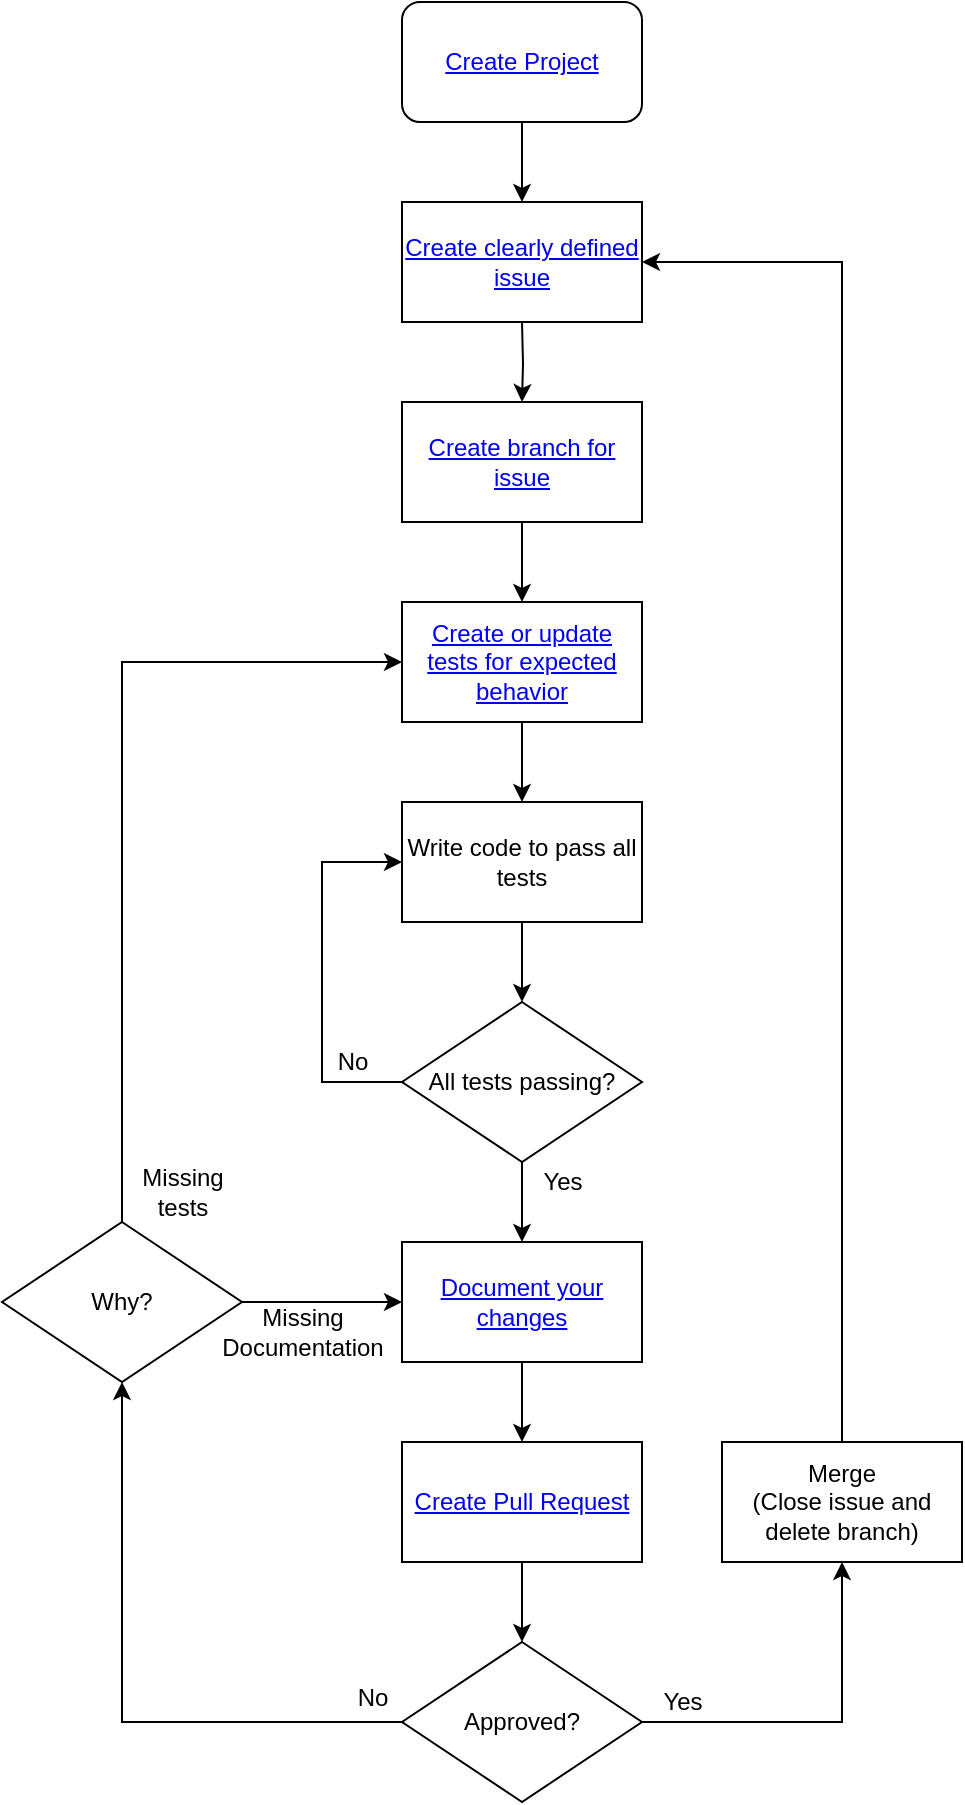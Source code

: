 <mxfile version="17.4.2"><diagram id="MbYvRow2B98AmSBpjfeu" name="Page-1"><mxGraphModel dx="870" dy="604" grid="1" gridSize="10" guides="1" tooltips="1" connect="1" arrows="1" fold="1" page="1" pageScale="1" pageWidth="827" pageHeight="1169" math="0" shadow="0"><root><mxCell id="0"/><mxCell id="1" parent="0"/><mxCell id="9E7tfyAmBkA2O0s0ow4p-5" value="" style="edgeStyle=orthogonalEdgeStyle;rounded=0;orthogonalLoop=1;jettySize=auto;html=1;" edge="1" parent="1" target="9E7tfyAmBkA2O0s0ow4p-3"><mxGeometry relative="1" as="geometry"><mxPoint x="300" y="200" as="sourcePoint"/></mxGeometry></mxCell><mxCell id="9E7tfyAmBkA2O0s0ow4p-7" value="" style="edgeStyle=orthogonalEdgeStyle;rounded=0;orthogonalLoop=1;jettySize=auto;html=1;" edge="1" parent="1" source="9E7tfyAmBkA2O0s0ow4p-3" target="9E7tfyAmBkA2O0s0ow4p-6"><mxGeometry relative="1" as="geometry"/></mxCell><mxCell id="9E7tfyAmBkA2O0s0ow4p-3" value="&lt;a href=&quot;#version-control&quot;&gt;Create branch for issue&lt;/a&gt;" style="rounded=0;whiteSpace=wrap;html=1;" vertex="1" parent="1"><mxGeometry x="240" y="240" width="120" height="60" as="geometry"/></mxCell><mxCell id="9E7tfyAmBkA2O0s0ow4p-9" value="" style="edgeStyle=orthogonalEdgeStyle;rounded=0;orthogonalLoop=1;jettySize=auto;html=1;" edge="1" parent="1" source="9E7tfyAmBkA2O0s0ow4p-6"><mxGeometry relative="1" as="geometry"><mxPoint x="300" y="440" as="targetPoint"/></mxGeometry></mxCell><mxCell id="9E7tfyAmBkA2O0s0ow4p-6" value="&lt;a href=&quot;#testing&quot;&gt;Create or update tests for expected behavior&lt;/a&gt;" style="rounded=0;whiteSpace=wrap;html=1;" vertex="1" parent="1"><mxGeometry x="240" y="340" width="120" height="60" as="geometry"/></mxCell><mxCell id="9E7tfyAmBkA2O0s0ow4p-18" value="" style="edgeStyle=orthogonalEdgeStyle;rounded=0;orthogonalLoop=1;jettySize=auto;html=1;" edge="1" parent="1" source="9E7tfyAmBkA2O0s0ow4p-15" target="9E7tfyAmBkA2O0s0ow4p-17"><mxGeometry relative="1" as="geometry"/></mxCell><mxCell id="9E7tfyAmBkA2O0s0ow4p-15" value="&lt;div&gt;&lt;a href=&quot;#version-control&quot;&gt;Create Pull Request&lt;/a&gt;&lt;/div&gt;" style="whiteSpace=wrap;html=1;" vertex="1" parent="1"><mxGeometry x="240" y="760" width="120" height="60" as="geometry"/></mxCell><mxCell id="9E7tfyAmBkA2O0s0ow4p-59" style="edgeStyle=orthogonalEdgeStyle;rounded=0;orthogonalLoop=1;jettySize=auto;html=1;entryX=0.5;entryY=1;entryDx=0;entryDy=0;" edge="1" parent="1" source="9E7tfyAmBkA2O0s0ow4p-17" target="9E7tfyAmBkA2O0s0ow4p-58"><mxGeometry relative="1" as="geometry"/></mxCell><mxCell id="9E7tfyAmBkA2O0s0ow4p-17" value="&lt;div&gt;Approved?&lt;/div&gt;" style="rhombus;whiteSpace=wrap;html=1;" vertex="1" parent="1"><mxGeometry x="240" y="860" width="120" height="80" as="geometry"/></mxCell><mxCell id="9E7tfyAmBkA2O0s0ow4p-27" value="Merge&lt;br&gt;(Close issue and delete branch)" style="rounded=0;whiteSpace=wrap;html=1;" vertex="1" parent="1"><mxGeometry x="400" y="760" width="120" height="60" as="geometry"/></mxCell><mxCell id="9E7tfyAmBkA2O0s0ow4p-44" value="" style="edgeStyle=orthogonalEdgeStyle;rounded=0;orthogonalLoop=1;jettySize=auto;html=1;" edge="1" parent="1" source="9E7tfyAmBkA2O0s0ow4p-42" target="9E7tfyAmBkA2O0s0ow4p-43"><mxGeometry relative="1" as="geometry"/></mxCell><mxCell id="9E7tfyAmBkA2O0s0ow4p-42" value="Write code to pass all tests" style="rounded=0;whiteSpace=wrap;html=1;" vertex="1" parent="1"><mxGeometry x="240" y="440" width="120" height="60" as="geometry"/></mxCell><mxCell id="9E7tfyAmBkA2O0s0ow4p-52" value="" style="edgeStyle=orthogonalEdgeStyle;rounded=0;orthogonalLoop=1;jettySize=auto;html=1;" edge="1" parent="1" source="9E7tfyAmBkA2O0s0ow4p-43" target="9E7tfyAmBkA2O0s0ow4p-51"><mxGeometry relative="1" as="geometry"/></mxCell><mxCell id="9E7tfyAmBkA2O0s0ow4p-43" value="All tests passing?" style="rhombus;whiteSpace=wrap;html=1;" vertex="1" parent="1"><mxGeometry x="240" y="540" width="120" height="80" as="geometry"/></mxCell><mxCell id="9E7tfyAmBkA2O0s0ow4p-47" value="" style="endArrow=classic;html=1;rounded=0;exitX=0;exitY=0.5;exitDx=0;exitDy=0;entryX=0;entryY=0.5;entryDx=0;entryDy=0;startArrow=none;" edge="1" parent="1" source="9E7tfyAmBkA2O0s0ow4p-48" target="9E7tfyAmBkA2O0s0ow4p-42"><mxGeometry width="50" height="50" relative="1" as="geometry"><mxPoint x="230" y="630" as="sourcePoint"/><mxPoint x="280" y="580" as="targetPoint"/><Array as="points"><mxPoint x="200" y="510"/><mxPoint x="200" y="470"/></Array></mxGeometry></mxCell><mxCell id="9E7tfyAmBkA2O0s0ow4p-48" value="&lt;div&gt;No&lt;/div&gt;" style="text;html=1;align=center;verticalAlign=middle;resizable=0;points=[];autosize=1;strokeColor=none;fillColor=none;" vertex="1" parent="1"><mxGeometry x="200" y="560" width="30" height="20" as="geometry"/></mxCell><mxCell id="9E7tfyAmBkA2O0s0ow4p-49" value="" style="endArrow=none;html=1;rounded=0;exitX=0;exitY=0.5;exitDx=0;exitDy=0;entryX=0;entryY=0.5;entryDx=0;entryDy=0;" edge="1" parent="1" source="9E7tfyAmBkA2O0s0ow4p-43" target="9E7tfyAmBkA2O0s0ow4p-48"><mxGeometry width="50" height="50" relative="1" as="geometry"><mxPoint x="240" y="580" as="sourcePoint"/><mxPoint x="240" y="470" as="targetPoint"/><Array as="points"><mxPoint x="200" y="580"/></Array></mxGeometry></mxCell><mxCell id="9E7tfyAmBkA2O0s0ow4p-54" value="" style="edgeStyle=orthogonalEdgeStyle;rounded=0;orthogonalLoop=1;jettySize=auto;html=1;" edge="1" parent="1" source="9E7tfyAmBkA2O0s0ow4p-51" target="9E7tfyAmBkA2O0s0ow4p-15"><mxGeometry relative="1" as="geometry"/></mxCell><mxCell id="9E7tfyAmBkA2O0s0ow4p-51" value="&lt;a href=&quot;#documentation&quot;&gt;Document your changes&lt;/a&gt;" style="rounded=0;whiteSpace=wrap;html=1;fontStyle=0" vertex="1" parent="1"><mxGeometry x="240" y="660" width="120" height="60" as="geometry"/></mxCell><mxCell id="9E7tfyAmBkA2O0s0ow4p-31" value="&lt;div&gt;Yes&lt;/div&gt;" style="text;html=1;align=center;verticalAlign=middle;resizable=0;points=[];autosize=1;strokeColor=none;fillColor=none;" vertex="1" parent="1"><mxGeometry x="360" y="880" width="40" height="20" as="geometry"/></mxCell><mxCell id="9E7tfyAmBkA2O0s0ow4p-56" value="" style="endArrow=classic;html=1;rounded=0;exitX=1;exitY=0.5;exitDx=0;exitDy=0;entryX=0.5;entryY=1;entryDx=0;entryDy=0;" edge="1" parent="1" source="9E7tfyAmBkA2O0s0ow4p-17" target="9E7tfyAmBkA2O0s0ow4p-27"><mxGeometry width="50" height="50" relative="1" as="geometry"><mxPoint x="410" y="980" as="sourcePoint"/><mxPoint x="460" y="930" as="targetPoint"/><Array as="points"><mxPoint x="460" y="900"/></Array></mxGeometry></mxCell><mxCell id="9E7tfyAmBkA2O0s0ow4p-57" value="" style="endArrow=classic;html=1;rounded=0;exitX=0.5;exitY=0;exitDx=0;exitDy=0;entryX=1;entryY=0.5;entryDx=0;entryDy=0;" edge="1" parent="1" source="9E7tfyAmBkA2O0s0ow4p-27" target="9E7tfyAmBkA2O0s0ow4p-73"><mxGeometry width="50" height="50" relative="1" as="geometry"><mxPoint x="550" y="650" as="sourcePoint"/><mxPoint x="360.0" y="70" as="targetPoint"/><Array as="points"><mxPoint x="460" y="170"/></Array></mxGeometry></mxCell><mxCell id="9E7tfyAmBkA2O0s0ow4p-62" value="" style="edgeStyle=orthogonalEdgeStyle;rounded=0;orthogonalLoop=1;jettySize=auto;html=1;" edge="1" parent="1" source="9E7tfyAmBkA2O0s0ow4p-58" target="9E7tfyAmBkA2O0s0ow4p-51"><mxGeometry relative="1" as="geometry"/></mxCell><mxCell id="9E7tfyAmBkA2O0s0ow4p-58" value="Why?" style="rhombus;whiteSpace=wrap;html=1;" vertex="1" parent="1"><mxGeometry x="40" y="650" width="120" height="80" as="geometry"/></mxCell><mxCell id="9E7tfyAmBkA2O0s0ow4p-63" value="&lt;div&gt;Missing&lt;br&gt;Documentation&lt;br&gt;&lt;/div&gt;" style="text;html=1;align=center;verticalAlign=middle;resizable=0;points=[];autosize=1;strokeColor=none;fillColor=none;" vertex="1" parent="1"><mxGeometry x="140" y="690" width="100" height="30" as="geometry"/></mxCell><mxCell id="9E7tfyAmBkA2O0s0ow4p-69" value="Missing&lt;br&gt;tests" style="text;html=1;align=center;verticalAlign=middle;resizable=0;points=[];autosize=1;strokeColor=none;fillColor=none;" vertex="1" parent="1"><mxGeometry x="100" y="620" width="60" height="30" as="geometry"/></mxCell><mxCell id="9E7tfyAmBkA2O0s0ow4p-70" value="No" style="text;html=1;align=center;verticalAlign=middle;resizable=0;points=[];autosize=1;strokeColor=none;fillColor=none;" vertex="1" parent="1"><mxGeometry x="210" y="878" width="30" height="20" as="geometry"/></mxCell><mxCell id="9E7tfyAmBkA2O0s0ow4p-73" value="&lt;a href=&quot;#problem-definition&quot;&gt;Create clearly defined issue&lt;/a&gt;" style="rounded=0;whiteSpace=wrap;html=1;" vertex="1" parent="1"><mxGeometry x="240" y="140" width="120" height="60" as="geometry"/></mxCell><mxCell id="9E7tfyAmBkA2O0s0ow4p-74" value="Yes" style="text;html=1;align=center;verticalAlign=middle;resizable=0;points=[];autosize=1;strokeColor=none;fillColor=none;" vertex="1" parent="1"><mxGeometry x="300" y="620" width="40" height="20" as="geometry"/></mxCell><mxCell id="9E7tfyAmBkA2O0s0ow4p-75" value="" style="endArrow=classic;html=1;rounded=0;entryX=0;entryY=0.5;entryDx=0;entryDy=0;exitX=0.5;exitY=0;exitDx=0;exitDy=0;" edge="1" parent="1" source="9E7tfyAmBkA2O0s0ow4p-58" target="9E7tfyAmBkA2O0s0ow4p-6"><mxGeometry width="50" height="50" relative="1" as="geometry"><mxPoint x="95" y="650" as="sourcePoint"/><mxPoint x="235" y="370" as="targetPoint"/><Array as="points"><mxPoint x="100" y="370"/></Array></mxGeometry></mxCell><mxCell id="9E7tfyAmBkA2O0s0ow4p-80" value="" style="edgeStyle=orthogonalEdgeStyle;rounded=0;orthogonalLoop=1;jettySize=auto;html=1;startArrow=none;" edge="1" parent="1" source="9E7tfyAmBkA2O0s0ow4p-77" target="9E7tfyAmBkA2O0s0ow4p-73"><mxGeometry relative="1" as="geometry"><mxPoint x="300" as="sourcePoint"/></mxGeometry></mxCell><mxCell id="9E7tfyAmBkA2O0s0ow4p-77" value="&lt;a href=&quot;#create-project&quot;&gt;Create Project&lt;/a&gt;" style="rounded=1;whiteSpace=wrap;html=1;" vertex="1" parent="1"><mxGeometry x="240" y="40" width="120" height="60" as="geometry"/></mxCell></root></mxGraphModel></diagram></mxfile>